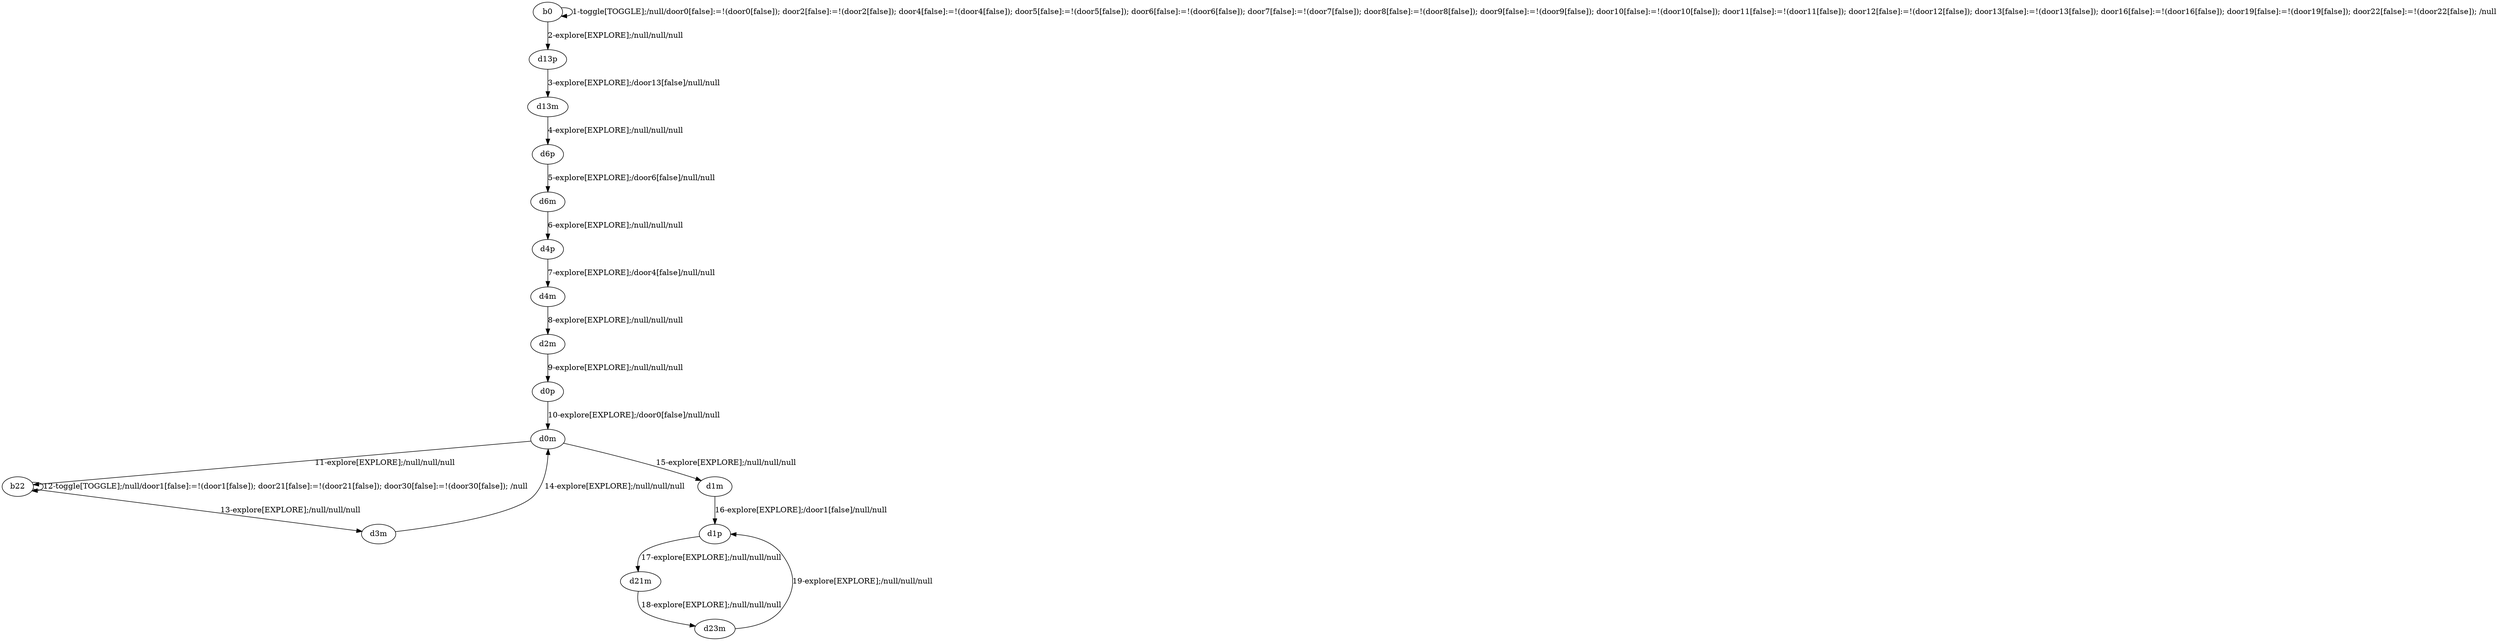 # Total number of goals covered by this test: 2
# d23m --> d1p
# d21m --> d23m

digraph g {
"b0" -> "b0" [label = "1-toggle[TOGGLE];/null/door0[false]:=!(door0[false]); door2[false]:=!(door2[false]); door4[false]:=!(door4[false]); door5[false]:=!(door5[false]); door6[false]:=!(door6[false]); door7[false]:=!(door7[false]); door8[false]:=!(door8[false]); door9[false]:=!(door9[false]); door10[false]:=!(door10[false]); door11[false]:=!(door11[false]); door12[false]:=!(door12[false]); door13[false]:=!(door13[false]); door16[false]:=!(door16[false]); door19[false]:=!(door19[false]); door22[false]:=!(door22[false]); /null"];
"b0" -> "d13p" [label = "2-explore[EXPLORE];/null/null/null"];
"d13p" -> "d13m" [label = "3-explore[EXPLORE];/door13[false]/null/null"];
"d13m" -> "d6p" [label = "4-explore[EXPLORE];/null/null/null"];
"d6p" -> "d6m" [label = "5-explore[EXPLORE];/door6[false]/null/null"];
"d6m" -> "d4p" [label = "6-explore[EXPLORE];/null/null/null"];
"d4p" -> "d4m" [label = "7-explore[EXPLORE];/door4[false]/null/null"];
"d4m" -> "d2m" [label = "8-explore[EXPLORE];/null/null/null"];
"d2m" -> "d0p" [label = "9-explore[EXPLORE];/null/null/null"];
"d0p" -> "d0m" [label = "10-explore[EXPLORE];/door0[false]/null/null"];
"d0m" -> "b22" [label = "11-explore[EXPLORE];/null/null/null"];
"b22" -> "b22" [label = "12-toggle[TOGGLE];/null/door1[false]:=!(door1[false]); door21[false]:=!(door21[false]); door30[false]:=!(door30[false]); /null"];
"b22" -> "d3m" [label = "13-explore[EXPLORE];/null/null/null"];
"d3m" -> "d0m" [label = "14-explore[EXPLORE];/null/null/null"];
"d0m" -> "d1m" [label = "15-explore[EXPLORE];/null/null/null"];
"d1m" -> "d1p" [label = "16-explore[EXPLORE];/door1[false]/null/null"];
"d1p" -> "d21m" [label = "17-explore[EXPLORE];/null/null/null"];
"d21m" -> "d23m" [label = "18-explore[EXPLORE];/null/null/null"];
"d23m" -> "d1p" [label = "19-explore[EXPLORE];/null/null/null"];
}